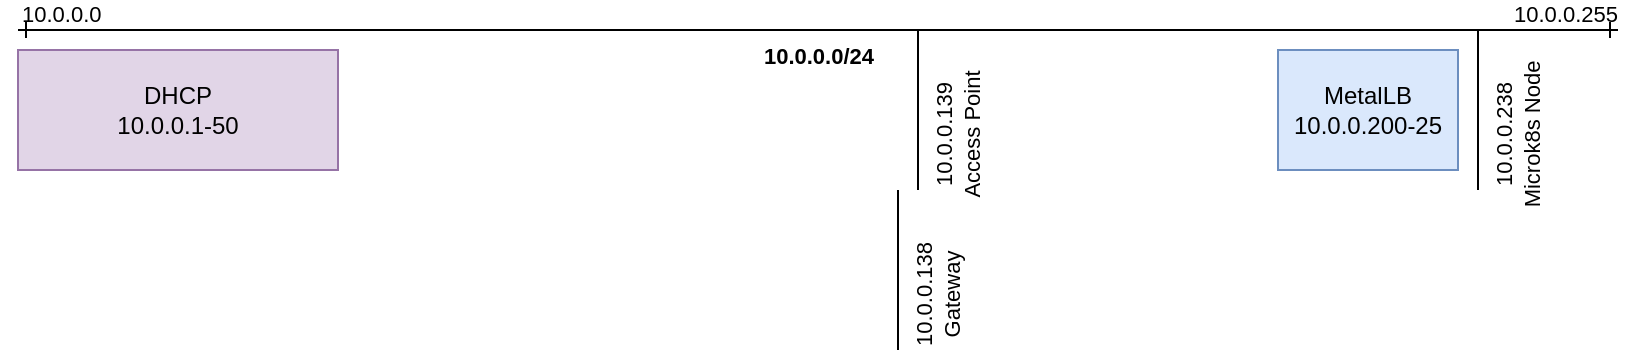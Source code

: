 <mxfile version="13.9.9" type="device"><diagram id="8sO1nv9hWSn88scKicA1" name="Page-1"><mxGraphModel dx="1350" dy="804" grid="1" gridSize="10" guides="1" tooltips="1" connect="1" arrows="1" fold="1" page="1" pageScale="1" pageWidth="850" pageHeight="1100" math="0" shadow="0"><root><mxCell id="0"/><mxCell id="1" parent="0"/><mxCell id="RPLtoAjBGSVrYoQam11p-1" value="" style="endArrow=ERone;html=1;strokeWidth=1;sketch=0;startArrow=ERone;startFill=0;endFill=0;" parent="1" edge="1"><mxGeometry x="0.038" y="50" relative="1" as="geometry"><mxPoint x="40" y="40" as="sourcePoint"/><mxPoint x="840" y="40" as="targetPoint"/><mxPoint as="offset"/></mxGeometry></mxCell><mxCell id="RPLtoAjBGSVrYoQam11p-2" value="10.0.0.0/24" style="edgeLabel;resizable=0;html=1;align=center;verticalAlign=top;fontStyle=1" parent="RPLtoAjBGSVrYoQam11p-1" connectable="0" vertex="1"><mxGeometry relative="1" as="geometry"/></mxCell><mxCell id="RPLtoAjBGSVrYoQam11p-3" value="10.0.0.0" style="edgeLabel;resizable=0;html=1;align=left;verticalAlign=bottom;fontStyle=0;labelBackgroundColor=none;" parent="RPLtoAjBGSVrYoQam11p-1" connectable="0" vertex="1"><mxGeometry x="-1" relative="1" as="geometry"/></mxCell><mxCell id="RPLtoAjBGSVrYoQam11p-4" value="10.0.0.255" style="edgeLabel;resizable=0;html=1;align=right;verticalAlign=bottom;labelBackgroundColor=none;fontStyle=0" parent="RPLtoAjBGSVrYoQam11p-1" connectable="0" vertex="1"><mxGeometry x="1" relative="1" as="geometry"/></mxCell><mxCell id="RPLtoAjBGSVrYoQam11p-6" value="DHCP&lt;br&gt;10.0.0.1-50" style="rounded=0;whiteSpace=wrap;html=1;labelBackgroundColor=none;fillColor=#e1d5e7;strokeColor=#9673a6;sketch=0;" parent="1" vertex="1"><mxGeometry x="40" y="50" width="160" height="60" as="geometry"/></mxCell><mxCell id="RPLtoAjBGSVrYoQam11p-7" value="MetalLB&lt;br&gt;10.0.0.200-25" style="rounded=0;whiteSpace=wrap;html=1;labelBackgroundColor=none;fillColor=#dae8fc;strokeColor=#6c8ebf;sketch=0;" parent="1" vertex="1"><mxGeometry x="670" y="50" width="90" height="60" as="geometry"/></mxCell><mxCell id="RPLtoAjBGSVrYoQam11p-9" value="" style="endArrow=none;html=1;strokeWidth=1;sketch=0;" parent="1" edge="1"><mxGeometry width="50" height="50" relative="1" as="geometry"><mxPoint x="480" y="200" as="sourcePoint"/><mxPoint x="480" y="120" as="targetPoint"/></mxGeometry></mxCell><mxCell id="RPLtoAjBGSVrYoQam11p-10" value="10.0.0.138&lt;br&gt;Gateway" style="edgeLabel;html=1;align=center;verticalAlign=middle;resizable=0;points=[];labelBackgroundColor=none;rotation=270;" parent="RPLtoAjBGSVrYoQam11p-9" vertex="1" connectable="0"><mxGeometry x="-0.287" y="-7" relative="1" as="geometry"><mxPoint x="13" y="1" as="offset"/></mxGeometry></mxCell><mxCell id="RPLtoAjBGSVrYoQam11p-11" value="" style="endArrow=none;html=1;strokeWidth=1;sketch=0;" parent="1" edge="1"><mxGeometry width="50" height="50" relative="1" as="geometry"><mxPoint x="490" y="120" as="sourcePoint"/><mxPoint x="490" y="40" as="targetPoint"/></mxGeometry></mxCell><mxCell id="RPLtoAjBGSVrYoQam11p-12" value="10.0.0.139&lt;br&gt;Access Point" style="edgeLabel;html=1;align=center;verticalAlign=middle;resizable=0;points=[];labelBackgroundColor=none;rotation=270;" parent="RPLtoAjBGSVrYoQam11p-11" vertex="1" connectable="0"><mxGeometry x="-0.287" y="-7" relative="1" as="geometry"><mxPoint x="13" y="1" as="offset"/></mxGeometry></mxCell><mxCell id="RPLtoAjBGSVrYoQam11p-15" value="" style="endArrow=none;html=1;strokeWidth=1;sketch=0;" parent="1" edge="1"><mxGeometry width="50" height="50" relative="1" as="geometry"><mxPoint x="770" y="120" as="sourcePoint"/><mxPoint x="770" y="40" as="targetPoint"/></mxGeometry></mxCell><mxCell id="RPLtoAjBGSVrYoQam11p-16" value="10.0.0.238&lt;br&gt;Microk8s Node" style="edgeLabel;html=1;align=center;verticalAlign=middle;resizable=0;points=[];labelBackgroundColor=none;rotation=270;" parent="RPLtoAjBGSVrYoQam11p-15" vertex="1" connectable="0"><mxGeometry x="-0.287" y="-7" relative="1" as="geometry"><mxPoint x="13" y="1" as="offset"/></mxGeometry></mxCell></root></mxGraphModel></diagram></mxfile>